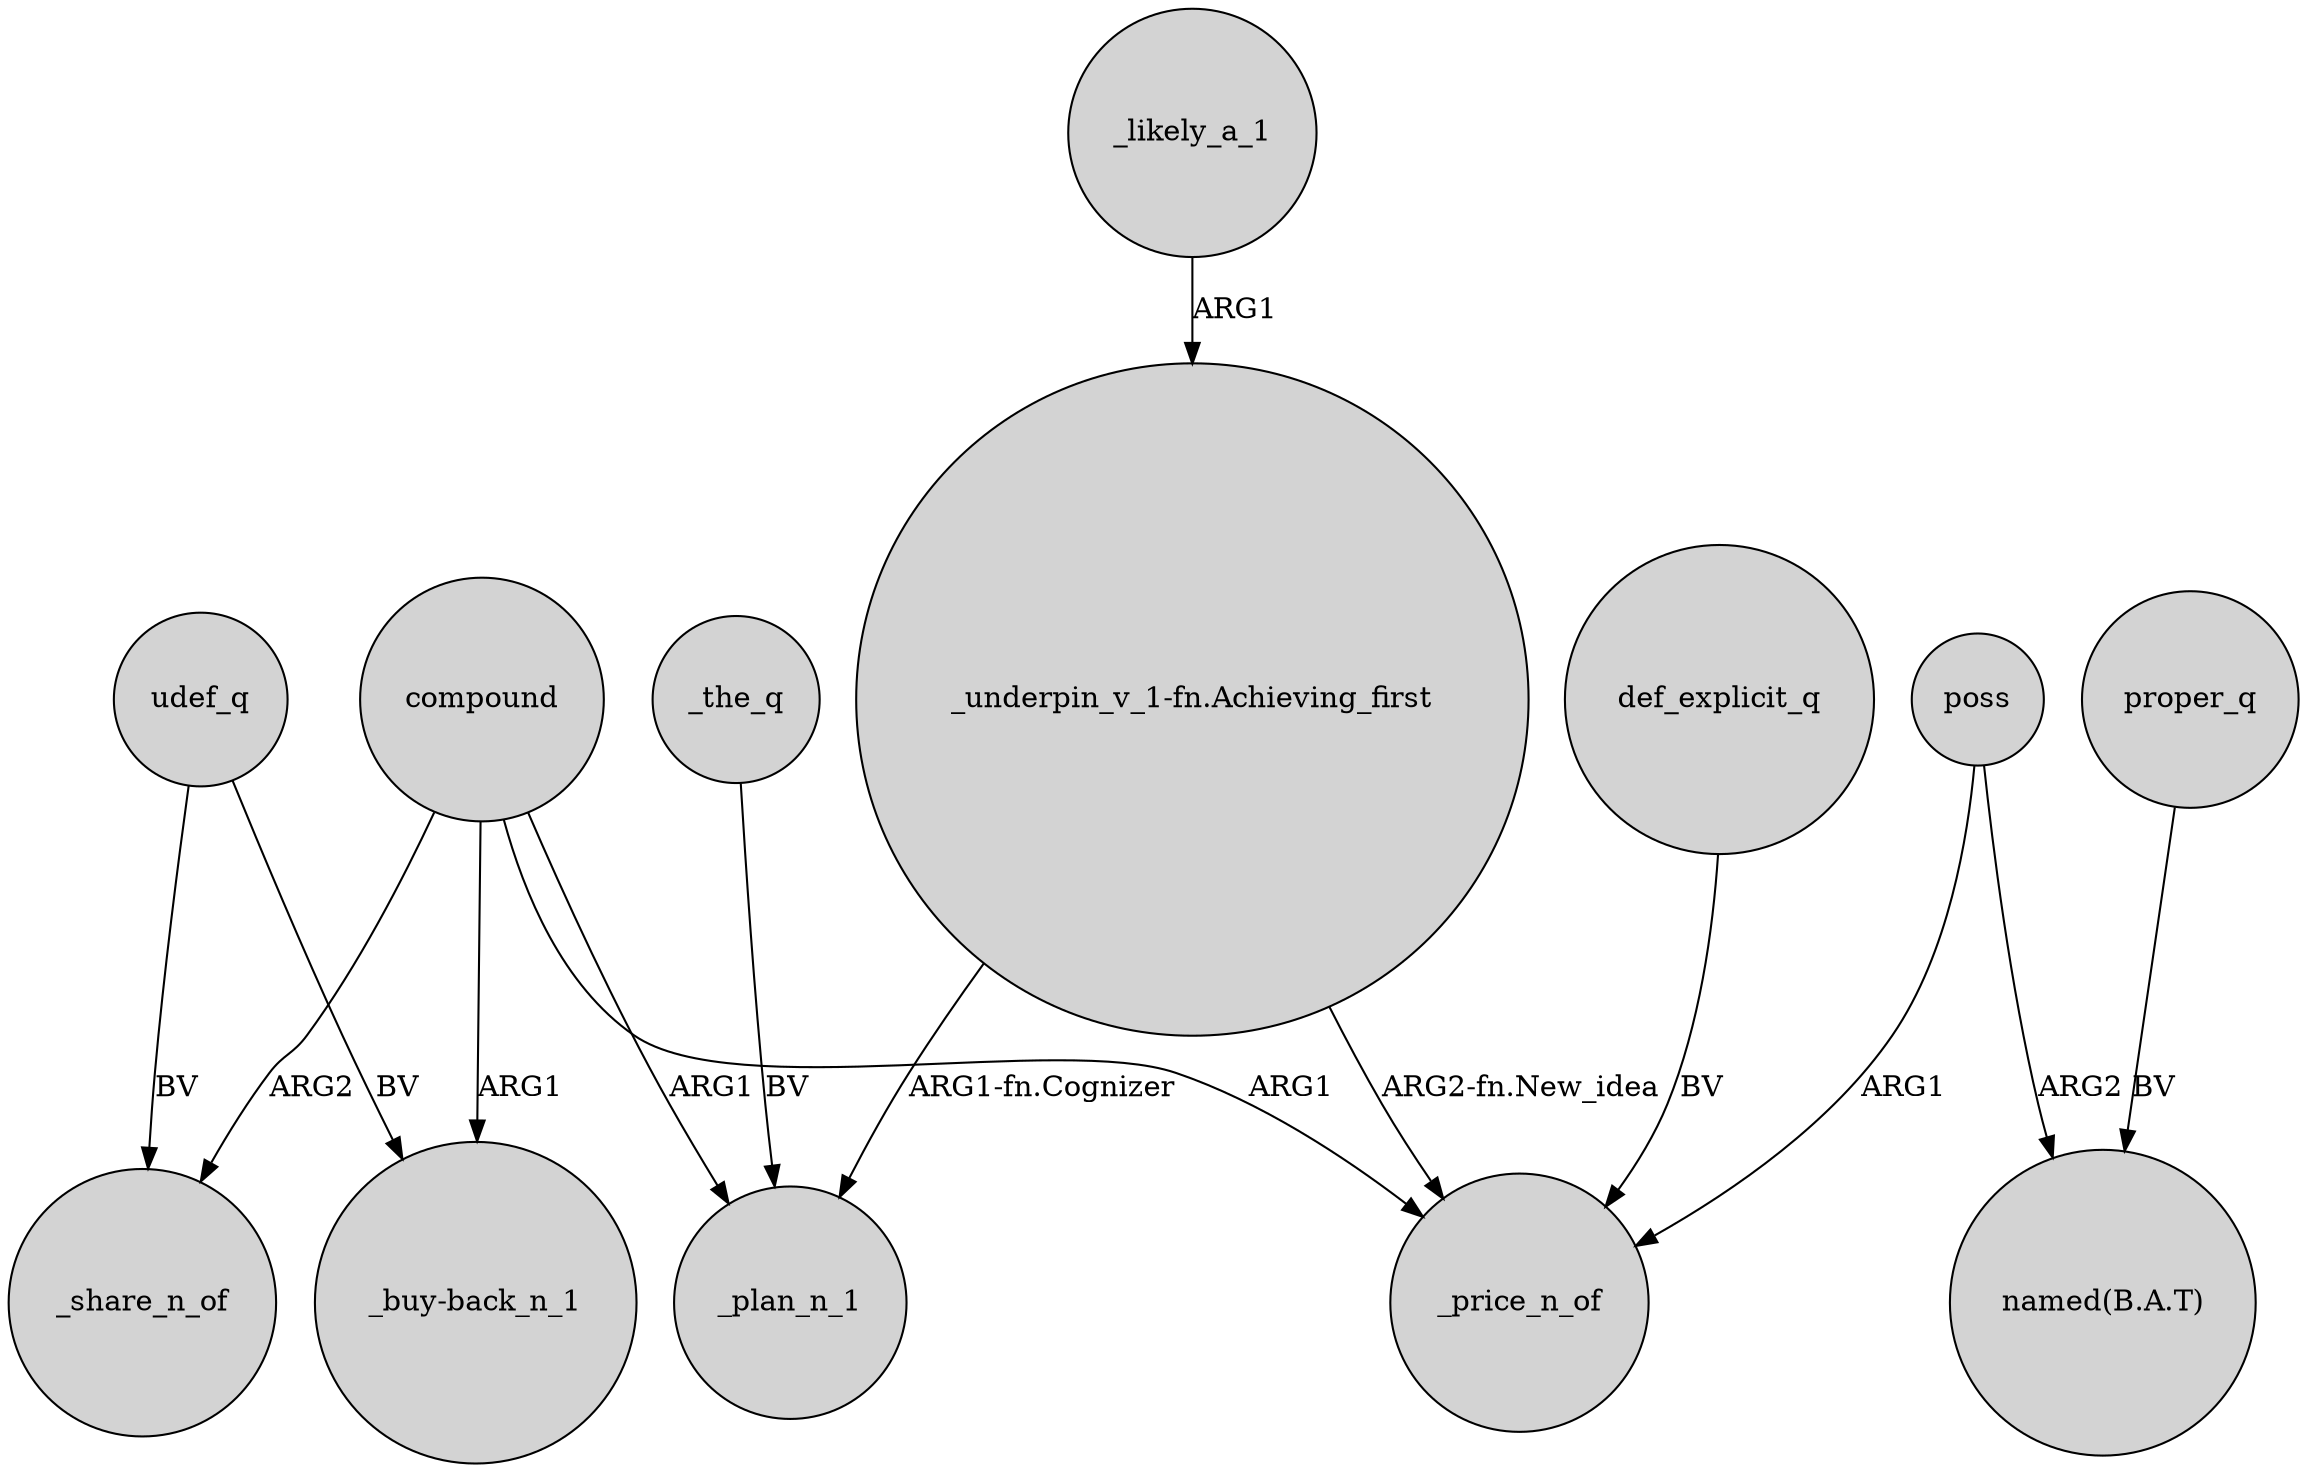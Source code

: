digraph {
	node [shape=circle style=filled]
	"_underpin_v_1-fn.Achieving_first" -> _price_n_of [label="ARG2-fn.New_idea"]
	"_underpin_v_1-fn.Achieving_first" -> _plan_n_1 [label="ARG1-fn.Cognizer"]
	compound -> "_buy-back_n_1" [label=ARG1]
	udef_q -> _share_n_of [label=BV]
	compound -> _plan_n_1 [label=ARG1]
	_the_q -> _plan_n_1 [label=BV]
	udef_q -> "_buy-back_n_1" [label=BV]
	poss -> "named(B.A.T)" [label=ARG2]
	proper_q -> "named(B.A.T)" [label=BV]
	compound -> _price_n_of [label=ARG1]
	_likely_a_1 -> "_underpin_v_1-fn.Achieving_first" [label=ARG1]
	compound -> _share_n_of [label=ARG2]
	poss -> _price_n_of [label=ARG1]
	def_explicit_q -> _price_n_of [label=BV]
}
